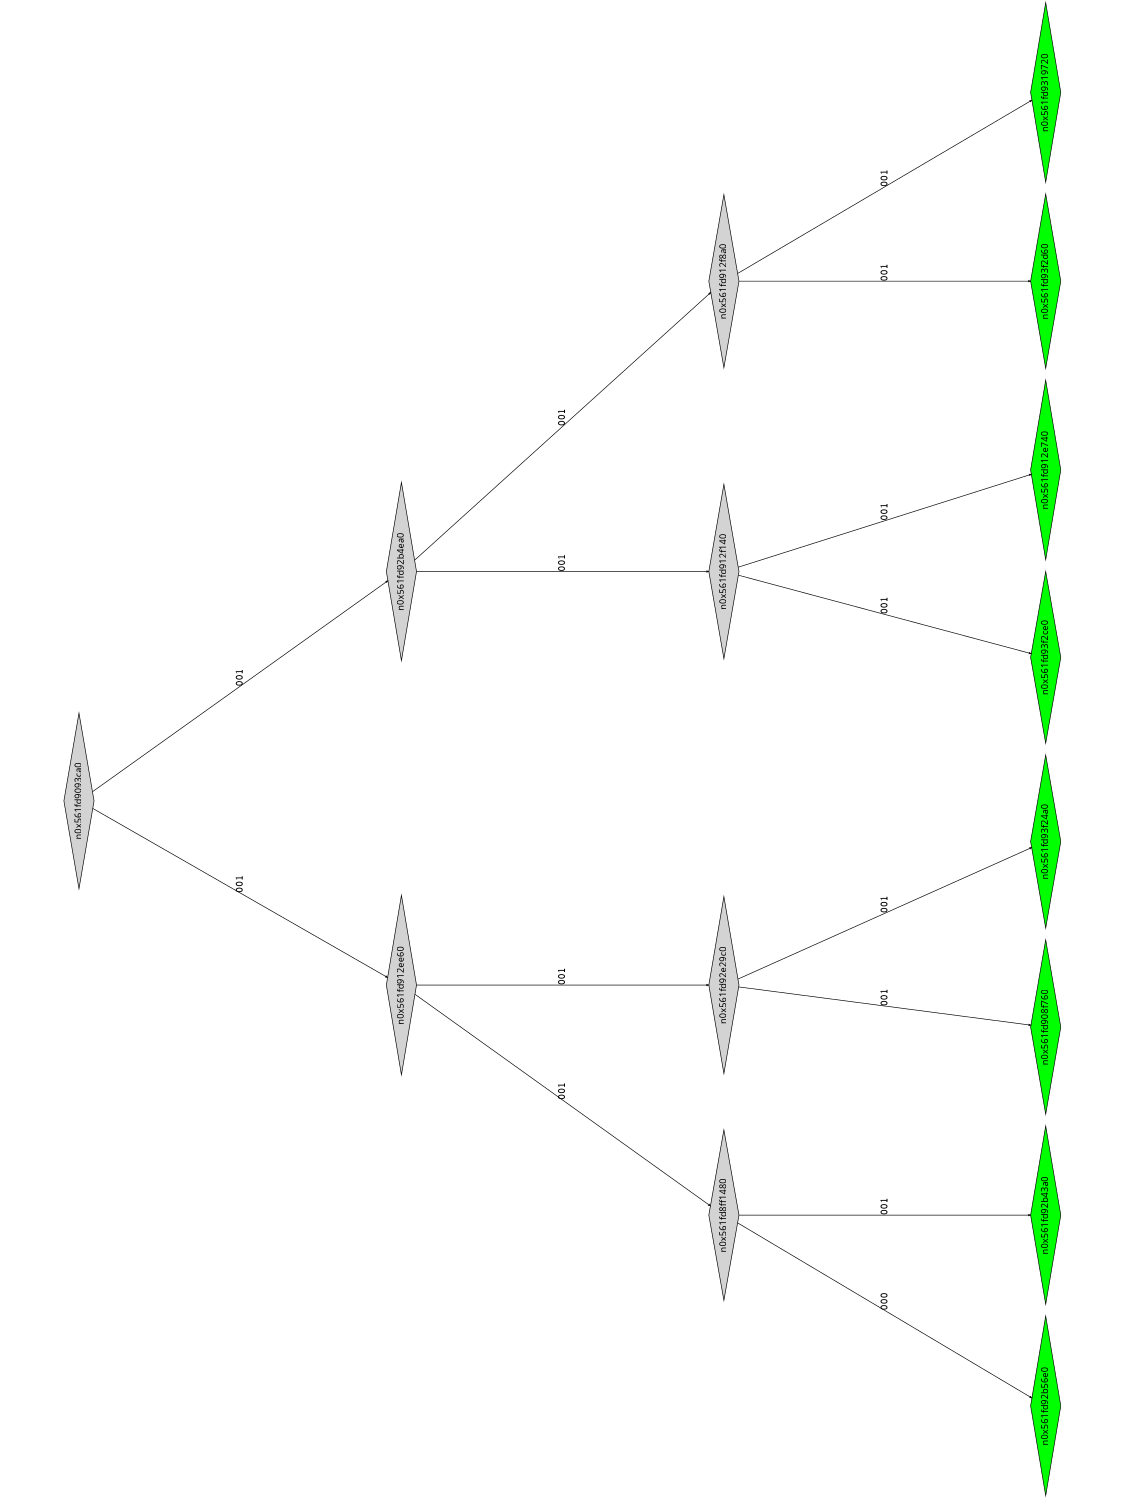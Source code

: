 digraph G {
	size="10,7.5";
	ratio=fill;
	rotate=90;
	center = "true";
	node [style="filled",width=.1,height=.1,fontname="Terminus"]
	edge [arrowsize=.3]
	n0x561fd9093ca0 [shape=diamond];
	n0x561fd9093ca0 -> n0x561fd912ee60 [label=001];
	n0x561fd9093ca0 -> n0x561fd92b4ea0 [label=001];
	n0x561fd92b4ea0 [shape=diamond];
	n0x561fd92b4ea0 -> n0x561fd912f140 [label=001];
	n0x561fd92b4ea0 -> n0x561fd912f8a0 [label=001];
	n0x561fd912f8a0 [shape=diamond];
	n0x561fd912f8a0 -> n0x561fd93f2d60 [label=001];
	n0x561fd912f8a0 -> n0x561fd9319720 [label=001];
	n0x561fd9319720 [shape=diamond,fillcolor=green];
	n0x561fd93f2d60 [shape=diamond,fillcolor=green];
	n0x561fd912f140 [shape=diamond];
	n0x561fd912f140 -> n0x561fd93f2ce0 [label=001];
	n0x561fd912f140 -> n0x561fd912e740 [label=001];
	n0x561fd912e740 [shape=diamond,fillcolor=green];
	n0x561fd93f2ce0 [shape=diamond,fillcolor=green];
	n0x561fd912ee60 [shape=diamond];
	n0x561fd912ee60 -> n0x561fd8ff1480 [label=001];
	n0x561fd912ee60 -> n0x561fd92e29c0 [label=001];
	n0x561fd92e29c0 [shape=diamond];
	n0x561fd92e29c0 -> n0x561fd908f760 [label=001];
	n0x561fd92e29c0 -> n0x561fd93f24a0 [label=001];
	n0x561fd93f24a0 [shape=diamond,fillcolor=green];
	n0x561fd908f760 [shape=diamond,fillcolor=green];
	n0x561fd8ff1480 [shape=diamond];
	n0x561fd8ff1480 -> n0x561fd92b56e0 [label=000];
	n0x561fd8ff1480 -> n0x561fd92b43a0 [label=001];
	n0x561fd92b43a0 [shape=diamond,fillcolor=green];
	n0x561fd92b56e0 [shape=diamond,fillcolor=green];
}
